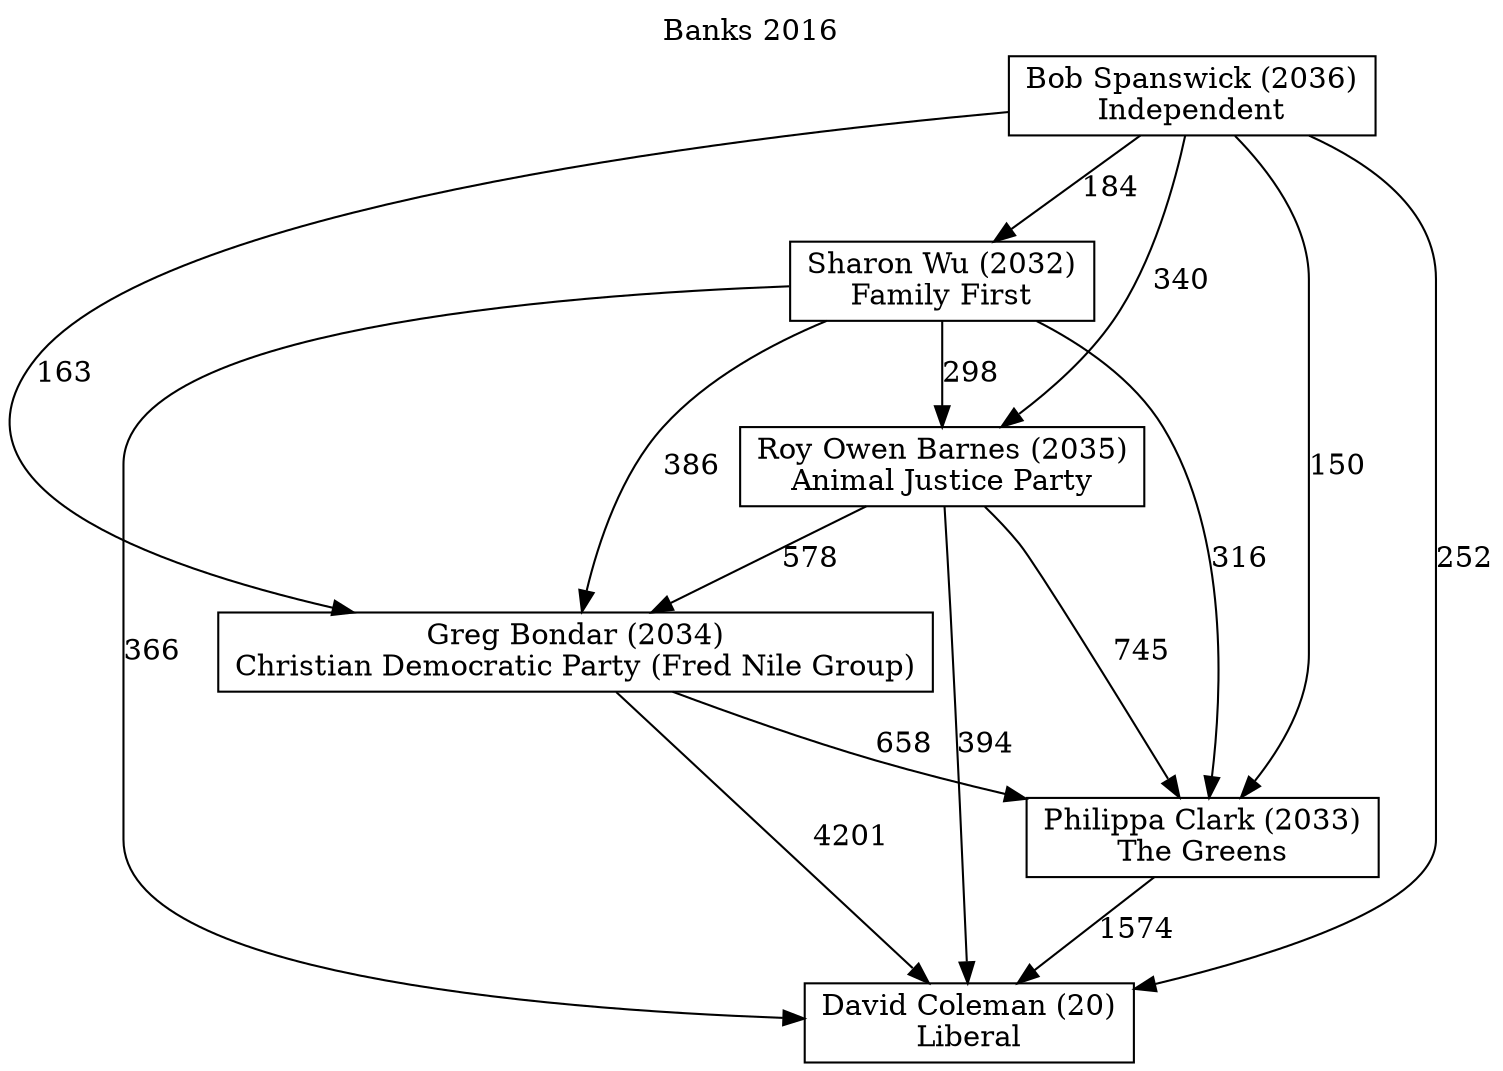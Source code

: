 // House preference flow
digraph "David Coleman (20)_Banks_2016" {
	graph [label="Banks 2016" labelloc=t mclimit=10]
	node [shape=box]
	"Philippa Clark (2033)" [label="Philippa Clark (2033)
The Greens"]
	"Greg Bondar (2034)" [label="Greg Bondar (2034)
Christian Democratic Party (Fred Nile Group)"]
	"David Coleman (20)" [label="David Coleman (20)
Liberal"]
	"Sharon Wu (2032)" [label="Sharon Wu (2032)
Family First"]
	"Roy Owen Barnes (2035)" [label="Roy Owen Barnes (2035)
Animal Justice Party"]
	"Bob Spanswick (2036)" [label="Bob Spanswick (2036)
Independent"]
	"Bob Spanswick (2036)" -> "Sharon Wu (2032)" [label=184]
	"Greg Bondar (2034)" -> "David Coleman (20)" [label=4201]
	"Roy Owen Barnes (2035)" -> "Philippa Clark (2033)" [label=745]
	"Greg Bondar (2034)" -> "Philippa Clark (2033)" [label=658]
	"Bob Spanswick (2036)" -> "Greg Bondar (2034)" [label=163]
	"Roy Owen Barnes (2035)" -> "Greg Bondar (2034)" [label=578]
	"Philippa Clark (2033)" -> "David Coleman (20)" [label=1574]
	"Roy Owen Barnes (2035)" -> "David Coleman (20)" [label=394]
	"Bob Spanswick (2036)" -> "David Coleman (20)" [label=252]
	"Sharon Wu (2032)" -> "David Coleman (20)" [label=366]
	"Bob Spanswick (2036)" -> "Philippa Clark (2033)" [label=150]
	"Sharon Wu (2032)" -> "Roy Owen Barnes (2035)" [label=298]
	"Sharon Wu (2032)" -> "Greg Bondar (2034)" [label=386]
	"Sharon Wu (2032)" -> "Philippa Clark (2033)" [label=316]
	"Bob Spanswick (2036)" -> "Roy Owen Barnes (2035)" [label=340]
}
